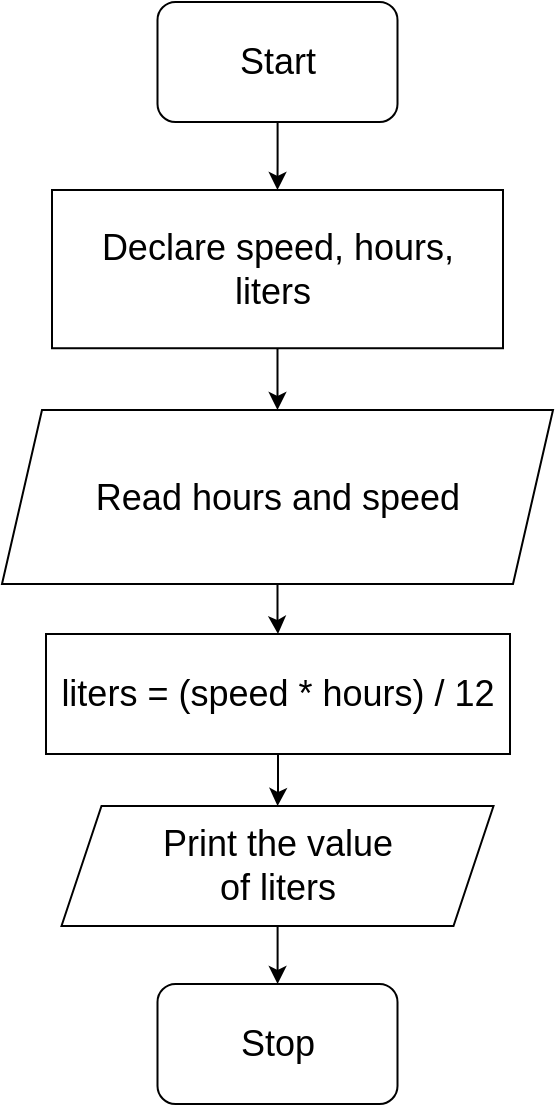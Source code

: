 <mxfile version="18.1.3" type="github">
  <diagram id="Rn7xrnU0iJdDP8TWsrpk" name="Page-1">
    <mxGraphModel dx="1021" dy="542" grid="0" gridSize="10" guides="1" tooltips="1" connect="1" arrows="1" fold="1" page="1" pageScale="1" pageWidth="850" pageHeight="1100" math="0" shadow="0">
      <root>
        <mxCell id="0" />
        <mxCell id="1" parent="0" />
        <mxCell id="lnwV2AKTlXPKK0lTSUsx-13" value="" style="edgeStyle=orthogonalEdgeStyle;rounded=0;orthogonalLoop=1;jettySize=auto;html=1;fontSize=18;" parent="1" target="lnwV2AKTlXPKK0lTSUsx-2" edge="1">
          <mxGeometry relative="1" as="geometry">
            <mxPoint x="425" y="222.0" as="sourcePoint" />
          </mxGeometry>
        </mxCell>
        <mxCell id="lnwV2AKTlXPKK0lTSUsx-38" value="" style="edgeStyle=orthogonalEdgeStyle;rounded=0;orthogonalLoop=1;jettySize=auto;html=1;fontSize=18;" parent="1" source="lnwV2AKTlXPKK0lTSUsx-2" target="lnwV2AKTlXPKK0lTSUsx-3" edge="1">
          <mxGeometry relative="1" as="geometry" />
        </mxCell>
        <mxCell id="lnwV2AKTlXPKK0lTSUsx-2" value="Declare&amp;nbsp;speed, hours, liters&amp;nbsp;" style="rounded=0;whiteSpace=wrap;html=1;fontSize=18;" parent="1" vertex="1">
          <mxGeometry x="314" y="171" width="225.5" height="79.12" as="geometry" />
        </mxCell>
        <mxCell id="lnwV2AKTlXPKK0lTSUsx-11" value="" style="edgeStyle=orthogonalEdgeStyle;rounded=0;orthogonalLoop=1;jettySize=auto;html=1;fontSize=18;" parent="1" source="lnwV2AKTlXPKK0lTSUsx-3" target="lnwV2AKTlXPKK0lTSUsx-4" edge="1">
          <mxGeometry relative="1" as="geometry" />
        </mxCell>
        <mxCell id="lnwV2AKTlXPKK0lTSUsx-3" value="Read hours and speed" style="shape=parallelogram;perimeter=parallelogramPerimeter;whiteSpace=wrap;html=1;fixedSize=1;fontSize=18;" parent="1" vertex="1">
          <mxGeometry x="289" y="281" width="275.5" height="87" as="geometry" />
        </mxCell>
        <mxCell id="lnwV2AKTlXPKK0lTSUsx-8" value="" style="edgeStyle=orthogonalEdgeStyle;rounded=0;orthogonalLoop=1;jettySize=auto;html=1;fontSize=18;" parent="1" source="lnwV2AKTlXPKK0lTSUsx-4" target="lnwV2AKTlXPKK0lTSUsx-7" edge="1">
          <mxGeometry relative="1" as="geometry" />
        </mxCell>
        <mxCell id="lnwV2AKTlXPKK0lTSUsx-4" value="liters = (speed * hours) / 12" style="rounded=0;whiteSpace=wrap;html=1;fontSize=18;" parent="1" vertex="1">
          <mxGeometry x="311" y="393" width="232" height="60" as="geometry" />
        </mxCell>
        <mxCell id="lnwV2AKTlXPKK0lTSUsx-37" value="" style="edgeStyle=orthogonalEdgeStyle;rounded=0;orthogonalLoop=1;jettySize=auto;html=1;fontSize=18;" parent="1" source="lnwV2AKTlXPKK0lTSUsx-7" target="lnwV2AKTlXPKK0lTSUsx-15" edge="1">
          <mxGeometry relative="1" as="geometry" />
        </mxCell>
        <mxCell id="lnwV2AKTlXPKK0lTSUsx-7" value="Print the value &lt;br&gt;of liters" style="shape=parallelogram;perimeter=parallelogramPerimeter;whiteSpace=wrap;html=1;fixedSize=1;fontSize=18;rounded=0;" parent="1" vertex="1">
          <mxGeometry x="318.75" y="479" width="216" height="60" as="geometry" />
        </mxCell>
        <mxCell id="5rCVrdmfiQFFG_Of-HuY-1" value="" style="edgeStyle=orthogonalEdgeStyle;rounded=0;orthogonalLoop=1;jettySize=auto;html=1;" edge="1" parent="1" source="lnwV2AKTlXPKK0lTSUsx-14" target="lnwV2AKTlXPKK0lTSUsx-2">
          <mxGeometry relative="1" as="geometry" />
        </mxCell>
        <mxCell id="lnwV2AKTlXPKK0lTSUsx-14" value="Start" style="rounded=1;whiteSpace=wrap;html=1;fontSize=18;" parent="1" vertex="1">
          <mxGeometry x="366.75" y="77" width="120" height="60" as="geometry" />
        </mxCell>
        <mxCell id="lnwV2AKTlXPKK0lTSUsx-15" value="Stop" style="rounded=1;whiteSpace=wrap;html=1;fontSize=18;" parent="1" vertex="1">
          <mxGeometry x="366.75" y="568" width="120" height="60" as="geometry" />
        </mxCell>
      </root>
    </mxGraphModel>
  </diagram>
</mxfile>
